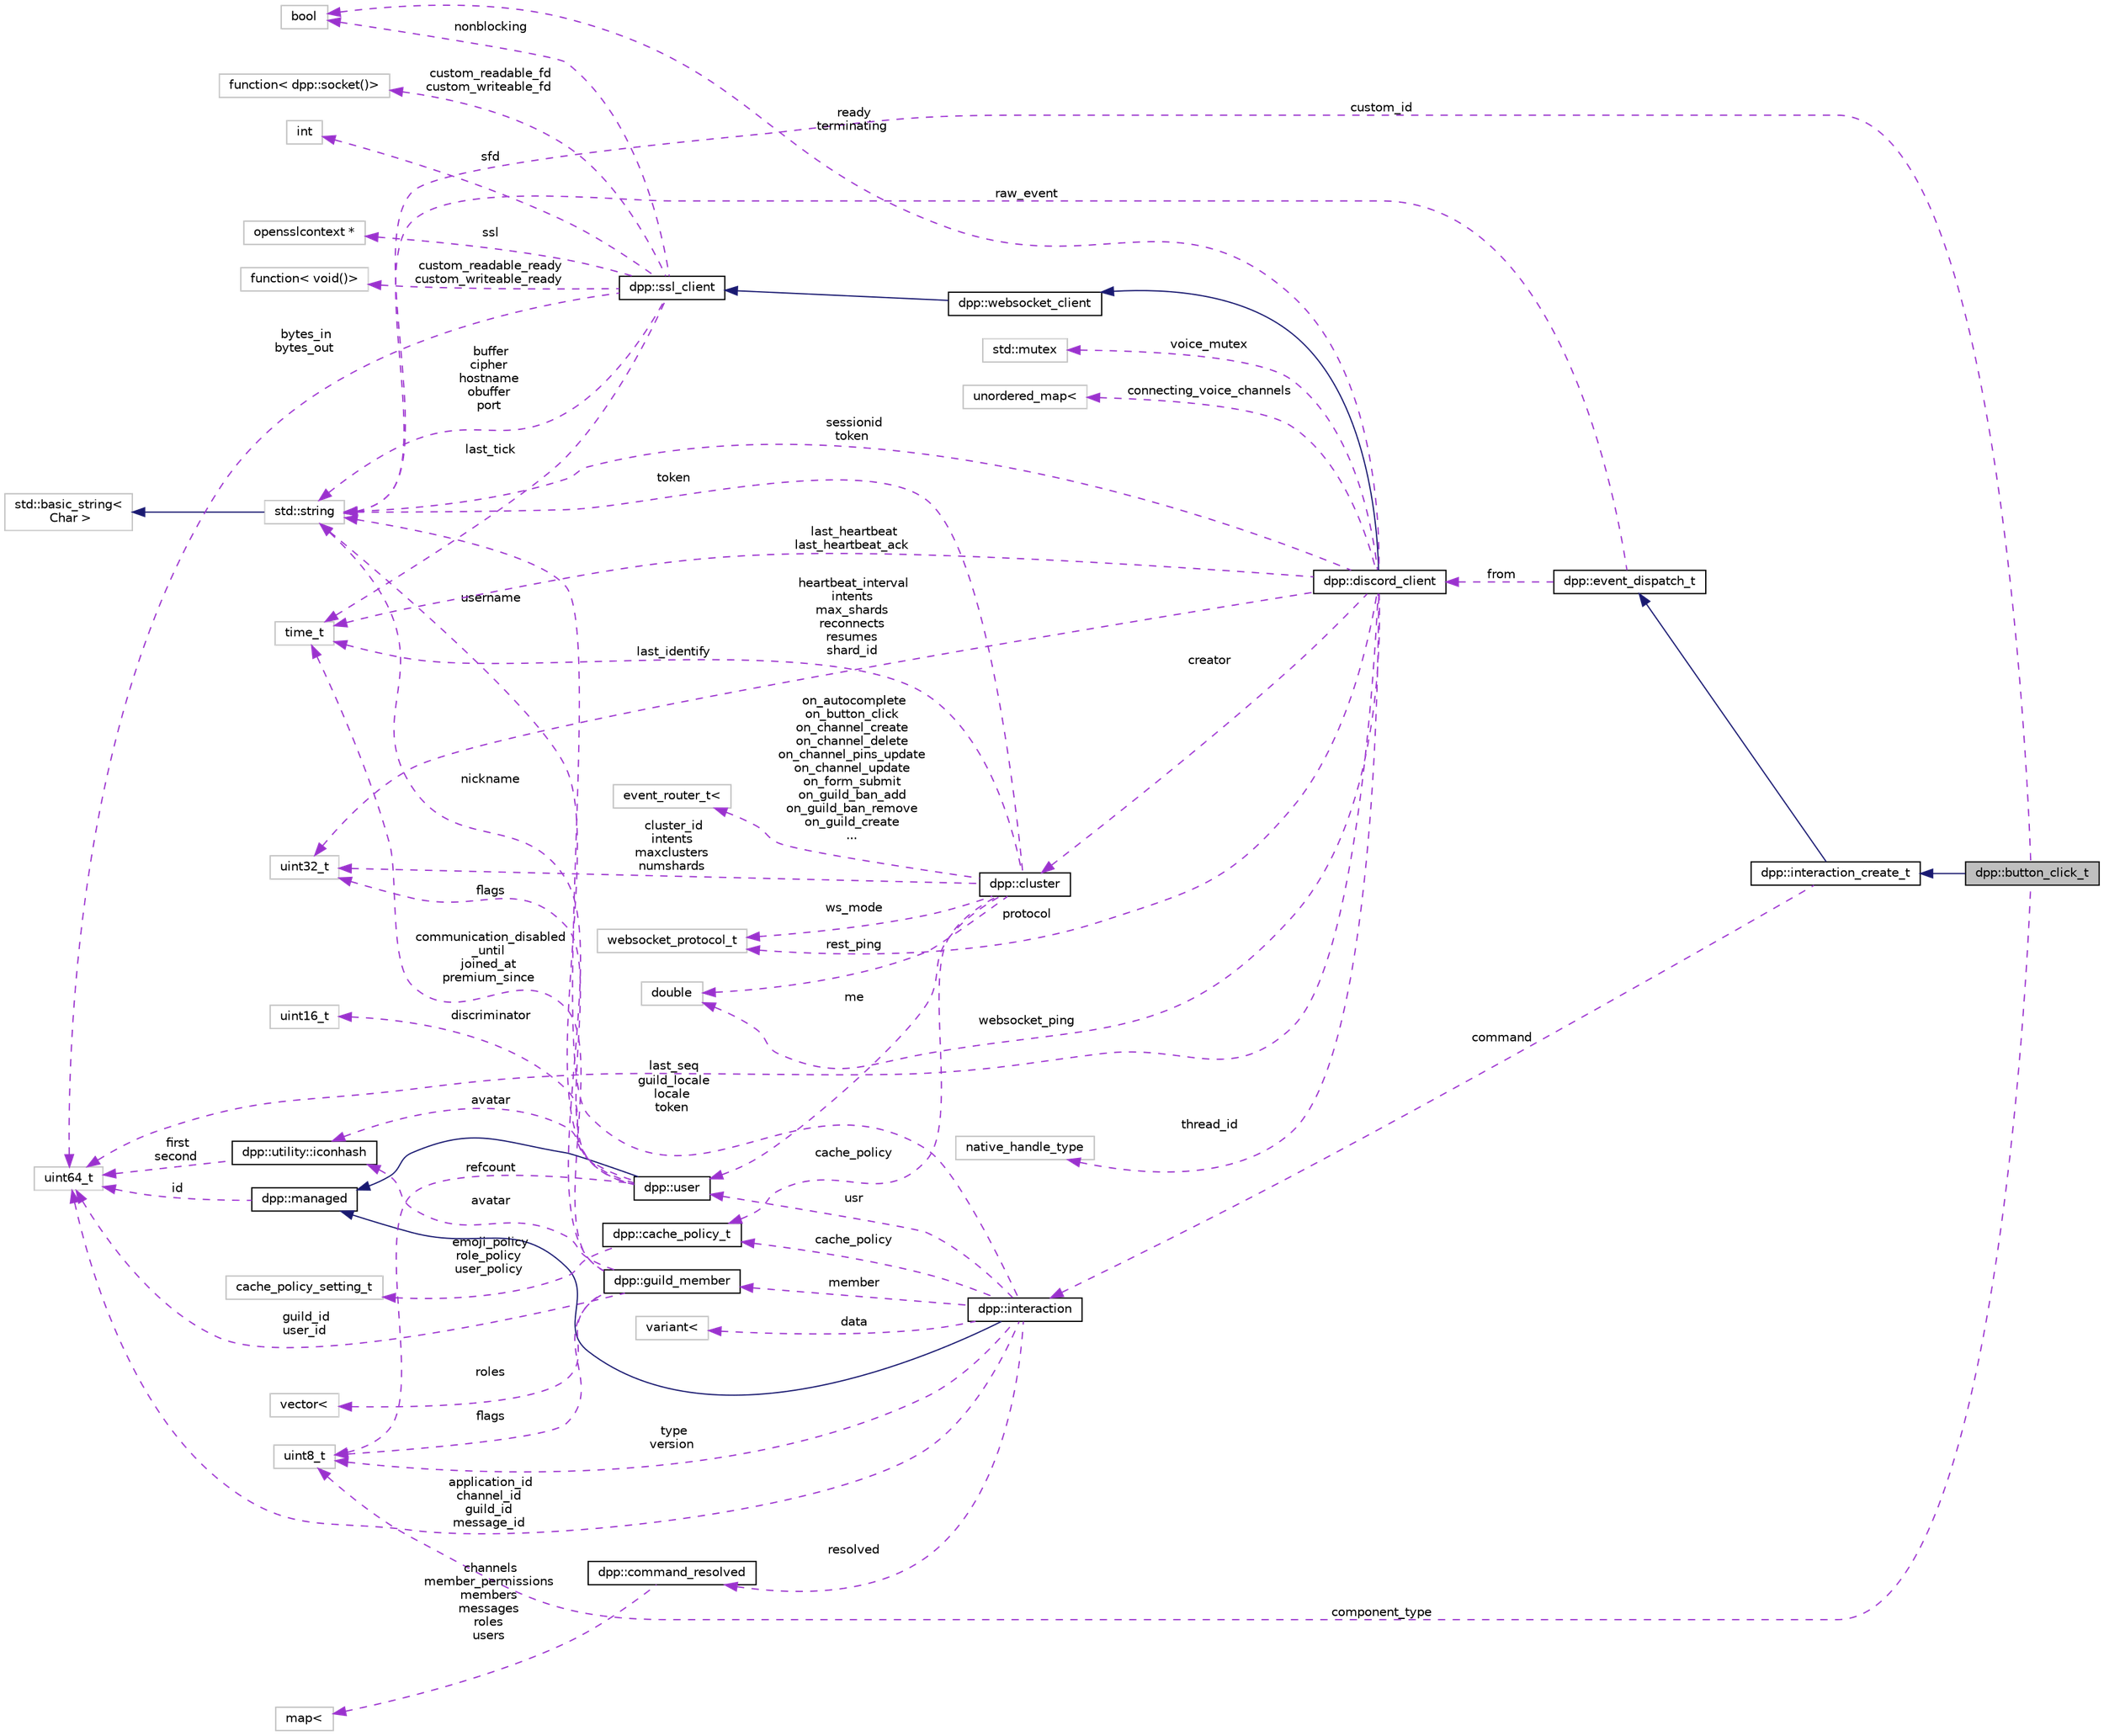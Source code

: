 digraph "dpp::button_click_t"
{
 // INTERACTIVE_SVG=YES
 // LATEX_PDF_SIZE
  bgcolor="transparent";
  edge [fontname="Helvetica",fontsize="10",labelfontname="Helvetica",labelfontsize="10"];
  node [fontname="Helvetica",fontsize="10",shape=record];
  rankdir="LR";
  Node1 [label="dpp::button_click_t",height=0.2,width=0.4,color="black", fillcolor="grey75", style="filled", fontcolor="black",tooltip="Click on button."];
  Node2 -> Node1 [dir="back",color="midnightblue",fontsize="10",style="solid",fontname="Helvetica"];
  Node2 [label="dpp::interaction_create_t",height=0.2,width=0.4,color="black",URL="$structdpp_1_1interaction__create__t.html",tooltip="Create interaction."];
  Node3 -> Node2 [dir="back",color="midnightblue",fontsize="10",style="solid",fontname="Helvetica"];
  Node3 [label="dpp::event_dispatch_t",height=0.2,width=0.4,color="black",URL="$structdpp_1_1event__dispatch__t.html",tooltip="Base event parameter struct. Each event you receive from the library will have its parameter derived ..."];
  Node4 -> Node3 [dir="back",color="darkorchid3",fontsize="10",style="dashed",label=" raw_event" ,fontname="Helvetica"];
  Node4 [label="std::string",height=0.2,width=0.4,color="grey75",tooltip=" "];
  Node5 -> Node4 [dir="back",color="midnightblue",fontsize="10",style="solid",fontname="Helvetica"];
  Node5 [label="std::basic_string\<\l Char \>",height=0.2,width=0.4,color="grey75",tooltip=" "];
  Node6 -> Node3 [dir="back",color="darkorchid3",fontsize="10",style="dashed",label=" from" ,fontname="Helvetica"];
  Node6 [label="dpp::discord_client",height=0.2,width=0.4,color="black",URL="$classdpp_1_1discord__client.html",tooltip="Implements a discord client. Each discord_client connects to one shard and derives from a websocket c..."];
  Node7 -> Node6 [dir="back",color="midnightblue",fontsize="10",style="solid",fontname="Helvetica"];
  Node7 [label="dpp::websocket_client",height=0.2,width=0.4,color="black",URL="$classdpp_1_1websocket__client.html",tooltip="Implements a websocket client based on the SSL client."];
  Node8 -> Node7 [dir="back",color="midnightblue",fontsize="10",style="solid",fontname="Helvetica"];
  Node8 [label="dpp::ssl_client",height=0.2,width=0.4,color="black",URL="$classdpp_1_1ssl__client.html",tooltip="Implements a simple non-blocking SSL stream client."];
  Node4 -> Node8 [dir="back",color="darkorchid3",fontsize="10",style="dashed",label=" buffer\ncipher\nhostname\nobuffer\nport" ,fontname="Helvetica"];
  Node9 -> Node8 [dir="back",color="darkorchid3",fontsize="10",style="dashed",label=" nonblocking" ,fontname="Helvetica"];
  Node9 [label="bool",height=0.2,width=0.4,color="grey75",tooltip=" "];
  Node10 -> Node8 [dir="back",color="darkorchid3",fontsize="10",style="dashed",label=" sfd" ,fontname="Helvetica"];
  Node10 [label="int",height=0.2,width=0.4,color="grey75",tooltip=" "];
  Node11 -> Node8 [dir="back",color="darkorchid3",fontsize="10",style="dashed",label=" ssl" ,fontname="Helvetica"];
  Node11 [label="opensslcontext *",height=0.2,width=0.4,color="grey75",tooltip=" "];
  Node12 -> Node8 [dir="back",color="darkorchid3",fontsize="10",style="dashed",label=" last_tick" ,fontname="Helvetica"];
  Node12 [label="time_t",height=0.2,width=0.4,color="grey75",tooltip=" "];
  Node13 -> Node8 [dir="back",color="darkorchid3",fontsize="10",style="dashed",label=" bytes_in\nbytes_out" ,fontname="Helvetica"];
  Node13 [label="uint64_t",height=0.2,width=0.4,color="grey75",tooltip=" "];
  Node14 -> Node8 [dir="back",color="darkorchid3",fontsize="10",style="dashed",label=" custom_readable_fd\ncustom_writeable_fd" ,fontname="Helvetica"];
  Node14 [label="function\< dpp::socket()\>",height=0.2,width=0.4,color="grey75",tooltip=" "];
  Node15 -> Node8 [dir="back",color="darkorchid3",fontsize="10",style="dashed",label=" custom_readable_ready\ncustom_writeable_ready" ,fontname="Helvetica"];
  Node15 [label="function\< void()\>",height=0.2,width=0.4,color="grey75",tooltip=" "];
  Node9 -> Node6 [dir="back",color="darkorchid3",fontsize="10",style="dashed",label=" ready\nterminating" ,fontname="Helvetica"];
  Node16 -> Node6 [dir="back",color="darkorchid3",fontsize="10",style="dashed",label=" creator" ,fontname="Helvetica"];
  Node16 [label="dpp::cluster",height=0.2,width=0.4,color="black",URL="$classdpp_1_1cluster.html",tooltip="The cluster class represents a group of shards and a command queue for sending and receiving commands..."];
  Node4 -> Node16 [dir="back",color="darkorchid3",fontsize="10",style="dashed",label=" token" ,fontname="Helvetica"];
  Node12 -> Node16 [dir="back",color="darkorchid3",fontsize="10",style="dashed",label=" last_identify" ,fontname="Helvetica"];
  Node17 -> Node16 [dir="back",color="darkorchid3",fontsize="10",style="dashed",label=" cluster_id\nintents\nmaxclusters\nnumshards" ,fontname="Helvetica"];
  Node17 [label="uint32_t",height=0.2,width=0.4,color="grey75",tooltip=" "];
  Node18 -> Node16 [dir="back",color="darkorchid3",fontsize="10",style="dashed",label=" rest_ping" ,fontname="Helvetica"];
  Node18 [label="double",height=0.2,width=0.4,color="grey75",tooltip=" "];
  Node19 -> Node16 [dir="back",color="darkorchid3",fontsize="10",style="dashed",label=" me" ,fontname="Helvetica"];
  Node19 [label="dpp::user",height=0.2,width=0.4,color="black",URL="$classdpp_1_1user.html",tooltip="Represents a user on discord. May or may not be a member of a dpp::guild."];
  Node20 -> Node19 [dir="back",color="midnightblue",fontsize="10",style="solid",fontname="Helvetica"];
  Node20 [label="dpp::managed",height=0.2,width=0.4,color="black",URL="$classdpp_1_1managed.html",tooltip="The managed class is the base class for various types that can be stored in a cache that are identifi..."];
  Node13 -> Node20 [dir="back",color="darkorchid3",fontsize="10",style="dashed",label=" id" ,fontname="Helvetica"];
  Node4 -> Node19 [dir="back",color="darkorchid3",fontsize="10",style="dashed",label=" username" ,fontname="Helvetica"];
  Node21 -> Node19 [dir="back",color="darkorchid3",fontsize="10",style="dashed",label=" discriminator" ,fontname="Helvetica"];
  Node21 [label="uint16_t",height=0.2,width=0.4,color="grey75",tooltip=" "];
  Node22 -> Node19 [dir="back",color="darkorchid3",fontsize="10",style="dashed",label=" avatar" ,fontname="Helvetica"];
  Node22 [label="dpp::utility::iconhash",height=0.2,width=0.4,color="black",URL="$structdpp_1_1utility_1_1iconhash.html",tooltip="Store a 128 bit icon hash (profile picture, server icon etc) as a 128 bit binary value made of two ui..."];
  Node13 -> Node22 [dir="back",color="darkorchid3",fontsize="10",style="dashed",label=" first\nsecond" ,fontname="Helvetica"];
  Node17 -> Node19 [dir="back",color="darkorchid3",fontsize="10",style="dashed",label=" flags" ,fontname="Helvetica"];
  Node23 -> Node19 [dir="back",color="darkorchid3",fontsize="10",style="dashed",label=" refcount" ,fontname="Helvetica"];
  Node23 [label="uint8_t",height=0.2,width=0.4,color="grey75",tooltip=" "];
  Node24 -> Node16 [dir="back",color="darkorchid3",fontsize="10",style="dashed",label=" cache_policy" ,fontname="Helvetica"];
  Node24 [label="dpp::cache_policy_t",height=0.2,width=0.4,color="black",URL="$structdpp_1_1cache__policy__t.html",tooltip="Represents the caching policy of the cluster."];
  Node25 -> Node24 [dir="back",color="darkorchid3",fontsize="10",style="dashed",label=" emoji_policy\nrole_policy\nuser_policy" ,fontname="Helvetica"];
  Node25 [label="cache_policy_setting_t",height=0.2,width=0.4,color="grey75",tooltip=" "];
  Node26 -> Node16 [dir="back",color="darkorchid3",fontsize="10",style="dashed",label=" ws_mode" ,fontname="Helvetica"];
  Node26 [label="websocket_protocol_t",height=0.2,width=0.4,color="grey75",tooltip=" "];
  Node27 -> Node16 [dir="back",color="darkorchid3",fontsize="10",style="dashed",label=" on_autocomplete\non_button_click\non_channel_create\non_channel_delete\non_channel_pins_update\non_channel_update\non_form_submit\non_guild_ban_add\non_guild_ban_remove\non_guild_create\n..." ,fontname="Helvetica"];
  Node27 [label="event_router_t\<",height=0.2,width=0.4,color="grey75",tooltip=" "];
  Node17 -> Node6 [dir="back",color="darkorchid3",fontsize="10",style="dashed",label=" heartbeat_interval\nintents\nmax_shards\nreconnects\nresumes\nshard_id" ,fontname="Helvetica"];
  Node12 -> Node6 [dir="back",color="darkorchid3",fontsize="10",style="dashed",label=" last_heartbeat\nlast_heartbeat_ack" ,fontname="Helvetica"];
  Node28 -> Node6 [dir="back",color="darkorchid3",fontsize="10",style="dashed",label=" thread_id" ,fontname="Helvetica"];
  Node28 [label="native_handle_type",height=0.2,width=0.4,color="grey75",tooltip=" "];
  Node13 -> Node6 [dir="back",color="darkorchid3",fontsize="10",style="dashed",label=" last_seq" ,fontname="Helvetica"];
  Node4 -> Node6 [dir="back",color="darkorchid3",fontsize="10",style="dashed",label=" sessionid\ntoken" ,fontname="Helvetica"];
  Node29 -> Node6 [dir="back",color="darkorchid3",fontsize="10",style="dashed",label=" voice_mutex" ,fontname="Helvetica"];
  Node29 [label="std::mutex",height=0.2,width=0.4,color="grey75",tooltip=" "];
  Node18 -> Node6 [dir="back",color="darkorchid3",fontsize="10",style="dashed",label=" websocket_ping" ,fontname="Helvetica"];
  Node26 -> Node6 [dir="back",color="darkorchid3",fontsize="10",style="dashed",label=" protocol" ,fontname="Helvetica"];
  Node30 -> Node6 [dir="back",color="darkorchid3",fontsize="10",style="dashed",label=" connecting_voice_channels" ,fontname="Helvetica"];
  Node30 [label="unordered_map\<",height=0.2,width=0.4,color="grey75",tooltip=" "];
  Node31 -> Node2 [dir="back",color="darkorchid3",fontsize="10",style="dashed",label=" command" ,fontname="Helvetica"];
  Node31 [label="dpp::interaction",height=0.2,width=0.4,color="black",URL="$classdpp_1_1interaction.html",tooltip="An interaction represents a user running a command and arrives via the dpp::cluster::on_interaction_c..."];
  Node20 -> Node31 [dir="back",color="midnightblue",fontsize="10",style="solid",fontname="Helvetica"];
  Node13 -> Node31 [dir="back",color="darkorchid3",fontsize="10",style="dashed",label=" application_id\nchannel_id\nguild_id\nmessage_id" ,fontname="Helvetica"];
  Node23 -> Node31 [dir="back",color="darkorchid3",fontsize="10",style="dashed",label=" type\nversion" ,fontname="Helvetica"];
  Node32 -> Node31 [dir="back",color="darkorchid3",fontsize="10",style="dashed",label=" data" ,fontname="Helvetica"];
  Node32 [label="variant\<",height=0.2,width=0.4,color="grey75",tooltip=" "];
  Node33 -> Node31 [dir="back",color="darkorchid3",fontsize="10",style="dashed",label=" member" ,fontname="Helvetica"];
  Node33 [label="dpp::guild_member",height=0.2,width=0.4,color="black",URL="$classdpp_1_1guild__member.html",tooltip="Represents dpp::user membership upon a dpp::guild. This contains the user's nickname,..."];
  Node4 -> Node33 [dir="back",color="darkorchid3",fontsize="10",style="dashed",label=" nickname" ,fontname="Helvetica"];
  Node13 -> Node33 [dir="back",color="darkorchid3",fontsize="10",style="dashed",label=" guild_id\nuser_id" ,fontname="Helvetica"];
  Node34 -> Node33 [dir="back",color="darkorchid3",fontsize="10",style="dashed",label=" roles" ,fontname="Helvetica"];
  Node34 [label="vector\<",height=0.2,width=0.4,color="grey75",tooltip=" "];
  Node12 -> Node33 [dir="back",color="darkorchid3",fontsize="10",style="dashed",label=" communication_disabled\l_until\njoined_at\npremium_since" ,fontname="Helvetica"];
  Node23 -> Node33 [dir="back",color="darkorchid3",fontsize="10",style="dashed",label=" flags" ,fontname="Helvetica"];
  Node22 -> Node33 [dir="back",color="darkorchid3",fontsize="10",style="dashed",label=" avatar" ,fontname="Helvetica"];
  Node19 -> Node31 [dir="back",color="darkorchid3",fontsize="10",style="dashed",label=" usr" ,fontname="Helvetica"];
  Node4 -> Node31 [dir="back",color="darkorchid3",fontsize="10",style="dashed",label=" guild_locale\nlocale\ntoken" ,fontname="Helvetica"];
  Node35 -> Node31 [dir="back",color="darkorchid3",fontsize="10",style="dashed",label=" resolved" ,fontname="Helvetica"];
  Node35 [label="dpp::command_resolved",height=0.2,width=0.4,color="black",URL="$structdpp_1_1command__resolved.html",tooltip="Resolved snowflake ids to users, guild members, roles and channels."];
  Node36 -> Node35 [dir="back",color="darkorchid3",fontsize="10",style="dashed",label=" channels\nmember_permissions\nmembers\nmessages\nroles\nusers" ,fontname="Helvetica"];
  Node36 [label="map\<",height=0.2,width=0.4,color="grey75",tooltip=" "];
  Node24 -> Node31 [dir="back",color="darkorchid3",fontsize="10",style="dashed",label=" cache_policy" ,fontname="Helvetica"];
  Node4 -> Node1 [dir="back",color="darkorchid3",fontsize="10",style="dashed",label=" custom_id" ,fontname="Helvetica"];
  Node23 -> Node1 [dir="back",color="darkorchid3",fontsize="10",style="dashed",label=" component_type" ,fontname="Helvetica"];
}
